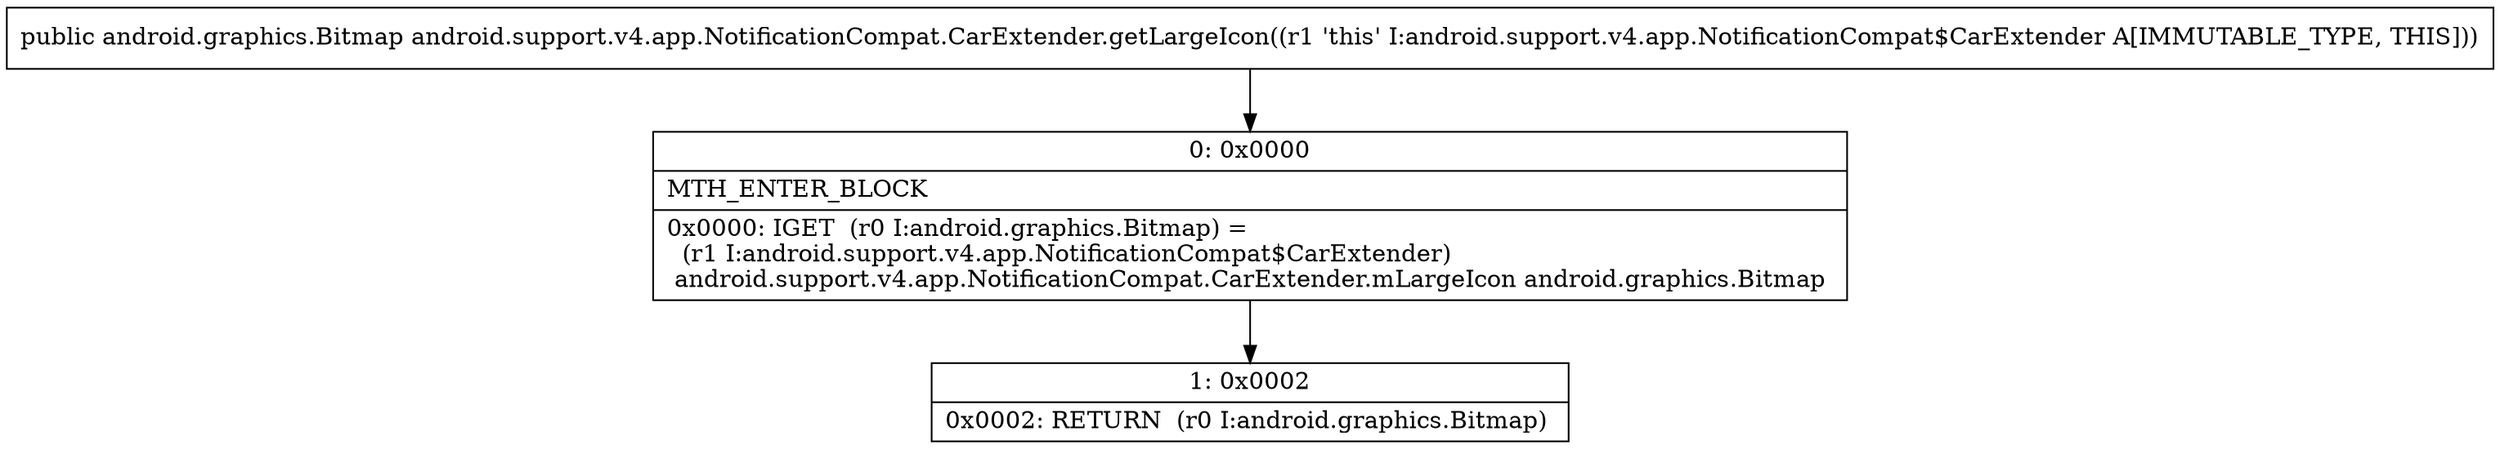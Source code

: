 digraph "CFG forandroid.support.v4.app.NotificationCompat.CarExtender.getLargeIcon()Landroid\/graphics\/Bitmap;" {
Node_0 [shape=record,label="{0\:\ 0x0000|MTH_ENTER_BLOCK\l|0x0000: IGET  (r0 I:android.graphics.Bitmap) = \l  (r1 I:android.support.v4.app.NotificationCompat$CarExtender)\l android.support.v4.app.NotificationCompat.CarExtender.mLargeIcon android.graphics.Bitmap \l}"];
Node_1 [shape=record,label="{1\:\ 0x0002|0x0002: RETURN  (r0 I:android.graphics.Bitmap) \l}"];
MethodNode[shape=record,label="{public android.graphics.Bitmap android.support.v4.app.NotificationCompat.CarExtender.getLargeIcon((r1 'this' I:android.support.v4.app.NotificationCompat$CarExtender A[IMMUTABLE_TYPE, THIS])) }"];
MethodNode -> Node_0;
Node_0 -> Node_1;
}

